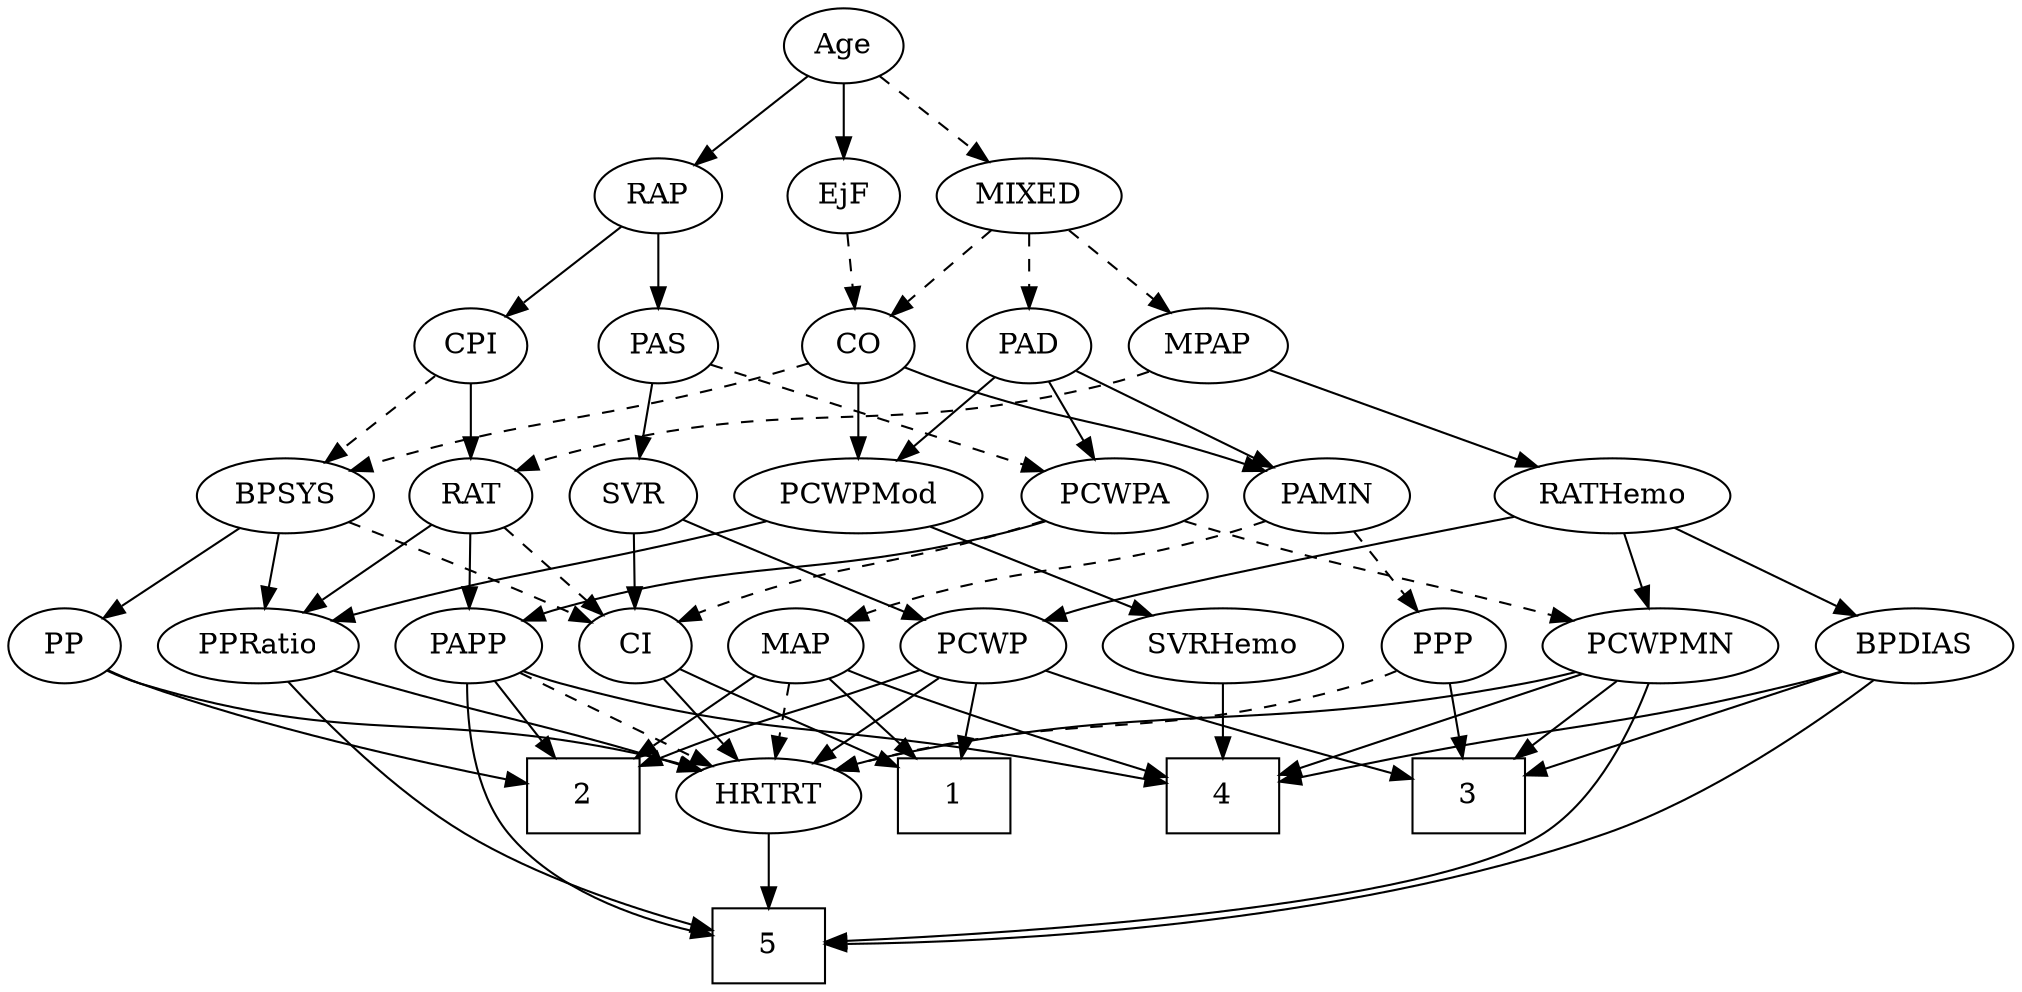 strict digraph {
	graph [bb="0,0,884.25,468"];
	node [label="\N"];
	1	[height=0.5,
		pos="675.25,90",
		shape=box,
		width=0.75];
	2	[height=0.5,
		pos="603.25,90",
		shape=box,
		width=0.75];
	3	[height=0.5,
		pos="237.25,90",
		shape=box,
		width=0.75];
	4	[height=0.5,
		pos="342.25,90",
		shape=box,
		width=0.75];
	5	[height=0.5,
		pos="442.25,18",
		shape=box,
		width=0.75];
	Age	[height=0.5,
		pos="566.25,450",
		width=0.75];
	EjF	[height=0.5,
		pos="566.25,378",
		width=0.75];
	Age -> EjF	[pos="e,566.25,396.1 566.25,431.7 566.25,423.98 566.25,414.71 566.25,406.11",
		style=solid];
	RAP	[height=0.5,
		pos="639.25,378",
		width=0.77632];
	Age -> RAP	[pos="e,624.25,393.38 581.02,434.83 591.34,424.94 605.31,411.55 616.97,400.36",
		style=solid];
	MIXED	[height=0.5,
		pos="466.25,378",
		width=1.1193];
	Age -> MIXED	[pos="e,487.08,393.59 548.37,436.49 533.73,426.24 512.72,411.53 495.62,399.56",
		style=dashed];
	CO	[height=0.5,
		pos="582.25,306",
		width=0.75];
	EjF -> CO	[pos="e,578.3,324.28 570.12,360.05 571.9,352.26 574.06,342.82 576.06,334.08",
		style=dashed];
	PAS	[height=0.5,
		pos="510.25,306",
		width=0.75];
	RAP -> PAS	[pos="e,530.5,317.99 618.52,365.75 597.14,354.15 563.62,335.96 539.54,322.89",
		style=solid];
	CPI	[height=0.5,
		pos="705.25,306",
		width=0.75];
	RAP -> CPI	[pos="e,691.27,321.82 653.24,362.15 662.26,352.6 674.14,339.99 684.27,329.25",
		style=solid];
	MPAP	[height=0.5,
		pos="354.25,306",
		width=0.97491];
	MIXED -> MPAP	[pos="e,375.84,320.5 443.85,363 426.77,352.33 403.06,337.51 384.32,325.8",
		style=dashed];
	PAD	[height=0.5,
		pos="436.25,306",
		width=0.79437];
	MIXED -> PAD	[pos="e,443.44,323.79 458.98,360.05 455.52,351.97 451.3,342.12 447.44,333.11",
		style=dashed];
	MIXED -> CO	[pos="e,562.84,318.71 489.16,363.17 507.83,351.91 534.26,335.96 554.19,323.93",
		style=dashed];
	RATHemo	[height=0.5,
		pos="196.25,234",
		width=1.3721];
	MPAP -> RATHemo	[pos="e,226.29,248.31 328.51,293.6 303.37,282.46 264.76,265.35 235.73,252.49",
		style=solid];
	RAT	[height=0.5,
		pos="705.25,234",
		width=0.75827];
	MPAP -> RAT	[pos="e,684.74,246.02 380.44,293.72 386.22,291.56 392.38,289.5 398.25,288 515.96,257.89 552.7,286.35 669.25,252 671.19,251.43 673.15,250.77 \
675.11,250.04",
		style=dashed];
	BPSYS	[height=0.5,
		pos="788.25,234",
		width=1.0471];
	PP	[height=0.5,
		pos="857.25,162",
		width=0.75];
	BPSYS -> PP	[pos="e,842.92,177.54 803.56,217.46 813.02,207.87 825.29,195.42 835.72,184.84",
		style=solid];
	PPRatio	[height=0.5,
		pos="772.25,162",
		width=1.1013];
	BPSYS -> PPRatio	[pos="e,776.19,180.28 784.37,216.05 782.59,208.26 780.43,198.82 778.44,190.08",
		style=solid];
	CI	[height=0.5,
		pos="687.25,162",
		width=0.75];
	BPSYS -> CI	[pos="e,705.28,175.5 767.81,218.83 752.2,208.02 730.56,193.02 713.65,181.3",
		style=dashed];
	PAMN	[height=0.5,
		pos="428.25,234",
		width=1.011];
	PAD -> PAMN	[pos="e,430.2,252.1 434.27,287.7 433.39,279.98 432.33,270.71 431.34,262.11",
		style=solid];
	PCWPMod	[height=0.5,
		pos="608.25,234",
		width=1.4443];
	PAD -> PCWPMod	[pos="e,574.76,247.77 458.68,294.77 463.78,292.5 469.18,290.13 474.25,288 504.53,275.24 539.02,261.62 565.43,251.38",
		style=solid];
	PCWPA	[height=0.5,
		pos="332.25,234",
		width=1.1555];
	PAD -> PCWPA	[pos="e,353.71,249.45 417.17,292.16 401.75,281.78 379.77,266.99 362.03,255.05",
		style=solid];
	CO -> BPSYS	[pos="e,759.2,245.63 606.02,297.28 637.15,287.13 693.42,268.62 741.25,252 743.97,251.05 746.79,250.06 749.62,249.06",
		style=dashed];
	CO -> PAMN	[pos="e,454.56,246.65 560.96,294.86 556.13,292.59 551.02,290.2 546.25,288 518.64,275.28 487.24,261.2 463.77,250.75",
		style=solid];
	CO -> PCWPMod	[pos="e,601.95,251.96 588.41,288.41 591.41,280.34 595.09,270.43 598.46,261.35",
		style=solid];
	SVR	[height=0.5,
		pos="510.25,234",
		width=0.77632];
	PAS -> SVR	[pos="e,510.25,252.1 510.25,287.7 510.25,279.98 510.25,270.71 510.25,262.11",
		style=solid];
	PAS -> PCWPA	[pos="e,363.85,245.94 489.06,294.63 484.23,292.37 479.09,290.04 474.25,288 440.74,273.86 402.02,259.54 373.49,249.36",
		style=dashed];
	MAP	[height=0.5,
		pos="611.25,162",
		width=0.84854];
	PAMN -> MAP	[pos="e,587.21,173.44 456.32,222.35 461.92,220.24 467.77,218.04 473.25,216 516.73,199.8 528.1,197.08 571.25,180 573.44,179.13 575.69,178.22 \
577.95,177.3",
		style=dashed];
	PPP	[height=0.5,
		pos="247.25,162",
		width=0.75];
	PAMN -> PPP	[pos="e,268.42,173.41 400.19,222.32 394.58,220.21 388.73,218.02 383.25,216 338.93,199.65 326.88,198.11 283.25,180 281.43,179.24 279.57,\
178.45 277.7,177.63",
		style=dashed];
	PCWPMN	[height=0.5,
		pos="152.25,162",
		width=1.3902];
	RATHemo -> PCWPMN	[pos="e,162.8,179.79 185.6,216.05 180.41,207.8 174.06,197.7 168.3,188.54",
		style=solid];
	BPDIAS	[height=0.5,
		pos="42.246,162",
		width=1.1735];
	RATHemo -> BPDIAS	[pos="e,70.034,175.63 166.55,219.5 141.72,208.22 106.17,192.06 79.445,179.91",
		style=solid];
	PCWP	[height=0.5,
		pos="527.25,162",
		width=0.97491];
	RATHemo -> PCWP	[pos="e,501,174.09 238.15,224.44 251.87,221.68 267.2,218.66 281.25,216 370.85,199.06 395.42,204.55 483.25,180 485.89,179.26 488.6,178.42 \
491.3,177.53",
		style=solid];
	CPI -> BPSYS	[pos="e,770.45,250.01 721.64,291.17 733.3,281.34 749.2,267.93 762.53,256.69",
		style=dashed];
	CPI -> RAT	[pos="e,705.25,252.1 705.25,287.7 705.25,279.98 705.25,270.71 705.25,262.11",
		style=solid];
	RAT -> PPRatio	[pos="e,756.98,178.95 719.13,218.5 728.01,209.22 739.74,196.97 749.91,186.34",
		style=solid];
	RAT -> CI	[pos="e,691.56,179.79 700.89,216.05 698.85,208.14 696.39,198.54 694.11,189.69",
		style=dashed];
	PAPP	[height=0.5,
		pos="442.25,162",
		width=0.88464];
	RAT -> PAPP	[pos="e,466.23,173.89 684.29,222.03 679.44,219.8 674.24,217.63 669.25,216 589.22,189.82 563.88,204.25 483.25,180 480.79,179.26 478.28,\
178.43 475.78,177.54",
		style=solid];
	SVR -> PCWP	[pos="e,523.05,180.28 514.36,216.05 516.25,208.26 518.55,198.82 520.67,190.08",
		style=solid];
	SVR -> CI	[pos="e,666.1,173.45 532.01,222.58 536.97,220.31 542.26,218 547.25,216 592.63,197.77 605.95,198.47 651.25,180 653.07,179.26 654.93,178.47 \
656.81,177.65",
		style=solid];
	SVRHemo	[height=0.5,
		pos="342.25,162",
		width=1.3902];
	PCWPMod -> SVRHemo	[pos="e,379.64,174.01 569.24,221.94 561.94,219.93 554.37,217.87 547.25,216 482.6,199.03 465.81,197.26 401.25,180 397.42,178.98 393.45,\
177.89 389.48,176.78",
		style=solid];
	PCWPMod -> PPRatio	[pos="e,744.27,174.94 639.87,219.5 667.05,207.9 706.28,191.16 734.98,178.91",
		style=solid];
	PCWPA -> PCWPMN	[pos="e,184.91,175.7 302.12,221.28 272.61,209.81 227.37,192.22 194.32,179.36",
		style=dashed];
	PCWPA -> CI	[pos="e,666.73,174.01 363,221.72 369.61,219.58 376.61,217.54 383.25,216 500.33,188.88 535.99,214.06 651.25,180 653.19,179.43 655.15,178.76 \
657.11,178.04",
		style=dashed];
	PCWPA -> PAPP	[pos="e,421.97,175.9 354.77,218.67 371.73,207.87 395.11,192.99 413.44,181.33",
		style=solid];
	PCWPMN -> 3	[pos="e,216.55,108.04 171.53,145.12 182.54,136.05 196.55,124.51 208.8,114.42",
		style=solid];
	PCWPMN -> 4	[pos="e,315.03,101.03 186.21,148.49 219.73,136.14 270.82,117.31 305.33,104.6",
		style=solid];
	PCWPMN -> 5	[pos="e,415.07,18.03 156.88,144.05 163.34,123.7 177.09,90.061 201.25,72 261.95,26.617 353.85,18.648 404.84,18.056",
		style=solid];
	HRTRT	[height=0.5,
		pos="518.25,90",
		width=1.1013];
	PCWPMN -> HRTRT	[pos="e,480.65,96.134 189.22,149.67 196.49,147.64 204.08,145.65 211.25,144 302.19,123.11 409.98,106.31 470.61,97.569",
		style=solid];
	SVRHemo -> 4	[pos="e,342.25,108.1 342.25,143.7 342.25,135.98 342.25,126.71 342.25,118.11",
		style=solid];
	BPDIAS -> 3	[pos="e,210.08,100.75 73.576,149.75 108.12,137.35 163.64,117.42 200.28,104.27",
		style=solid];
	BPDIAS -> 4	[pos="e,315.11,97.979 73.62,149.86 80.067,147.77 86.842,145.7 93.246,144 172.1,123.06 193.62,125.76 273.25,108 283.63,105.68 294.85,103 \
305.16,100.46",
		style=solid];
	BPDIAS -> 5	[pos="e,415.08,20.468 59.158,145.43 82.084,125.22 125.13,90.382 168.25,72 248.26,37.884 350.81,25.553 404.93,21.23",
		style=solid];
	MAP -> 1	[pos="e,659.59,108.13 625.13,145.81 633.22,136.97 643.61,125.61 652.82,115.52",
		style=solid];
	MAP -> 2	[pos="e,605.2,108.1 609.27,143.7 608.39,135.98 607.33,126.71 606.34,118.11",
		style=solid];
	MAP -> 4	[pos="e,369.46,95.704 587.82,150.24 582.44,147.99 576.7,145.77 571.25,144 505.01,122.44 425.28,106.07 379.51,97.55",
		style=solid];
	MAP -> HRTRT	[pos="e,537.87,105.77 592.87,147.17 579.47,137.08 561.08,123.24 545.91,111.82",
		style=dashed];
	PP -> 2	[pos="e,630.48,104.71 836.66,150.22 831.71,147.92 826.37,145.69 821.25,144 745.99,119.21 719.62,132.64 640.41,107.92",
		style=solid];
	PP -> HRTRT	[pos="e,547.51,102.18 836.73,150.02 831.77,147.73 826.41,145.55 821.25,144 712.02,111.29 678.07,134.81 567.25,108 563.91,107.19 560.47,\
106.25 557.05,105.22",
		style=solid];
	PPP -> 3	[pos="e,239.71,108.28 244.83,144.05 243.72,136.35 242.39,127.03 241.16,118.36",
		style=solid];
	PPP -> HRTRT	[pos="e,481.32,96.743 267.86,150.32 272.82,148.02 278.15,145.75 283.25,144 346.8,122.12 423.17,106.83 471.22,98.471",
		style=dashed];
	PPRatio -> 5	[pos="e,469.52,21.741 765.39,143.91 756.23,123.41 738,89.614 711.25,72 673.59,47.206 544.34,30.083 479.69,22.856",
		style=solid];
	PPRatio -> HRTRT	[pos="e,548.14,101.94 742.35,150.06 736.08,147.92 729.48,145.79 723.25,144 654.87,124.31 635.62,127.69 567.25,108 564.13,107.1 560.92,\
106.12 557.71,105.1",
		style=solid];
	PCWP -> 1	[pos="e,648.01,103.88 552.35,149.13 576.11,137.89 612.03,120.9 638.91,108.19",
		style=solid];
	PCWP -> 2	[pos="e,584.65,108.13 543.74,145.81 553.53,136.79 566.16,125.16 577.26,114.93",
		style=solid];
	PCWP -> 3	[pos="e,264.39,97.959 500.97,150.02 495.19,147.84 489.06,145.7 483.25,144 406.2,121.45 384.57,125.61 306.25,108 295.86,105.67 284.65,102.98 \
274.33,100.43",
		style=solid];
	PCWP -> HRTRT	[pos="e,520.45,108.1 525.02,143.7 524.03,135.98 522.84,126.71 521.73,118.11",
		style=solid];
	CI -> 1	[pos="e,678.21,108.28 684.34,144.05 683.02,136.35 681.42,127.03 679.94,118.36",
		style=solid];
	CI -> HRTRT	[pos="e,547.78,102.17 666.03,150.71 661.19,148.44 656.06,146.09 651.25,144 619.88,130.36 583.81,116.07 557.15,105.77",
		style=solid];
	PAPP -> 2	[pos="e,576.17,103.93 467.01,150.64 494.55,139.09 538.09,120.77 566.72,108.14",
		style=solid];
	PAPP -> 4	[pos="e,366.79,108.18 422.97,147.5 409.46,138.05 391.08,125.18 375.26,114.11",
		style=solid];
	PAPP -> 5	[pos="e,442.25,36.189 442.25,143.87 442.25,119.67 442.25,75.211 442.25,46.393",
		style=solid];
	PAPP -> HRTRT	[pos="e,501.36,106.55 458.36,146.15 468.63,136.7 482.13,124.26 493.71,113.6",
		style=dashed];
	HRTRT -> 5	[pos="e,460.93,36.211 501.38,73.465 491.74,64.584 479.43,53.252 468.55,43.226",
		style=solid];
}
